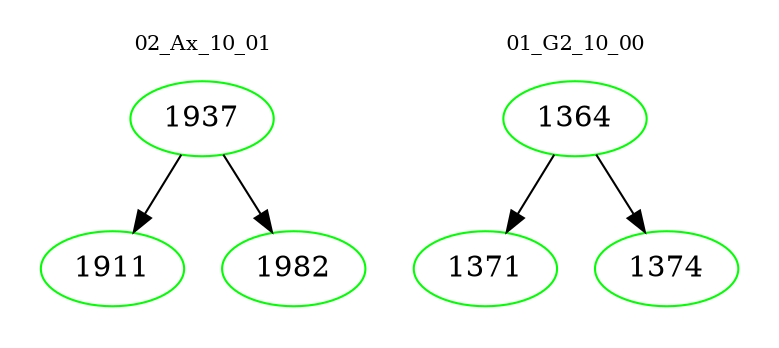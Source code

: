 digraph{
subgraph cluster_0 {
color = white
label = "02_Ax_10_01";
fontsize=10;
T0_1937 [label="1937", color="green"]
T0_1937 -> T0_1911 [color="black"]
T0_1911 [label="1911", color="green"]
T0_1937 -> T0_1982 [color="black"]
T0_1982 [label="1982", color="green"]
}
subgraph cluster_1 {
color = white
label = "01_G2_10_00";
fontsize=10;
T1_1364 [label="1364", color="green"]
T1_1364 -> T1_1371 [color="black"]
T1_1371 [label="1371", color="green"]
T1_1364 -> T1_1374 [color="black"]
T1_1374 [label="1374", color="green"]
}
}
